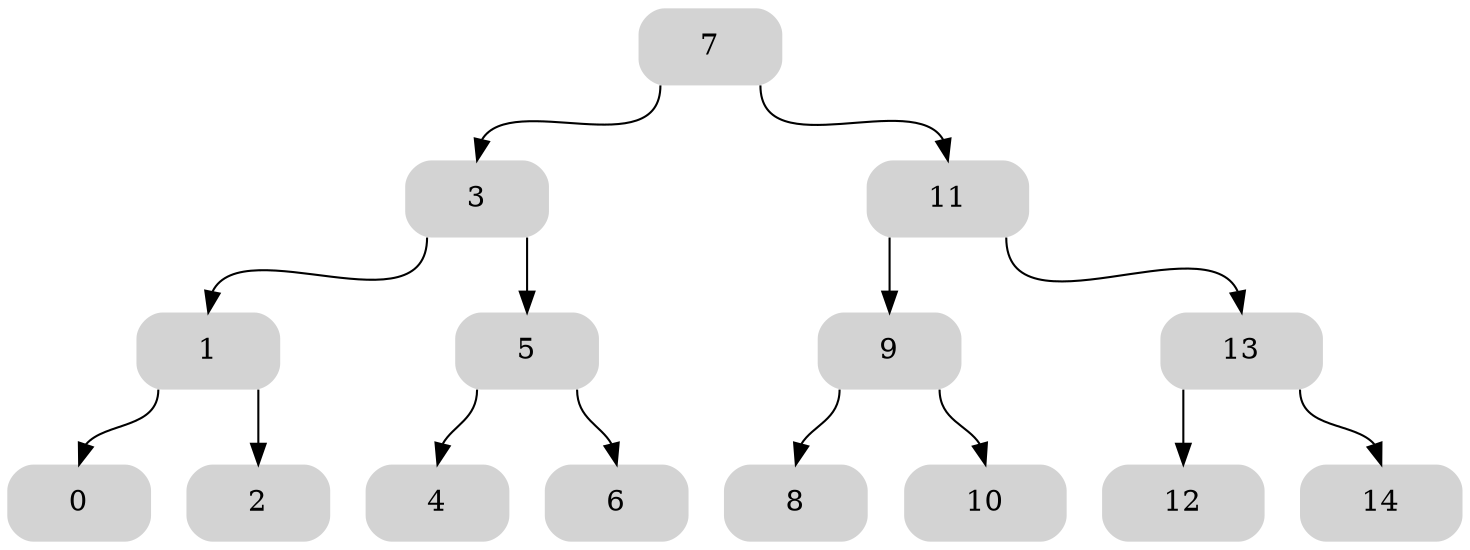 digraph {
	node [color=lightgray fillcolor=lightgray fontcolor=black shape=record style="filled, rounded"]
	2044764288848 [label="<l>|<v> 7|<r>"]
	2044764288848:l -> 2044778112592:v
	2044764288848:r -> 2044778111056:v
	2044778112592 [label="<l>|<v> 3|<r>"]
	2044778112592:l -> 2044778118096:v
	2044778112592:r -> 2044778104528:v
	2044778111056 [label="<l>|<v> 11|<r>"]
	2044778111056:l -> 2044778104080:v
	2044778111056:r -> 2044778112080:v
	2044778118096 [label="<l>|<v> 1|<r>"]
	2044778118096:l -> 2044778104336:v
	2044778118096:r -> 2044778103568:v
	2044778104528 [label="<l>|<v> 5|<r>"]
	2044778104528:l -> 2044778115408:v
	2044778104528:r -> 2044778112208:v
	2044778104080 [label="<l>|<v> 9|<r>"]
	2044778104080:l -> 2044778112656:v
	2044778104080:r -> 2044778114128:v
	2044778112080 [label="<l>|<v> 13|<r>"]
	2044778112080:l -> 2044778118352:v
	2044778112080:r -> 2044778116368:v
	2044778104336 [label="<l>|<v> 0|<r>"]
	2044778103568 [label="<l>|<v> 2|<r>"]
	2044778115408 [label="<l>|<v> 4|<r>"]
	2044778112208 [label="<l>|<v> 6|<r>"]
	2044778112656 [label="<l>|<v> 8|<r>"]
	2044778114128 [label="<l>|<v> 10|<r>"]
	2044778118352 [label="<l>|<v> 12|<r>"]
	2044778116368 [label="<l>|<v> 14|<r>"]
}
